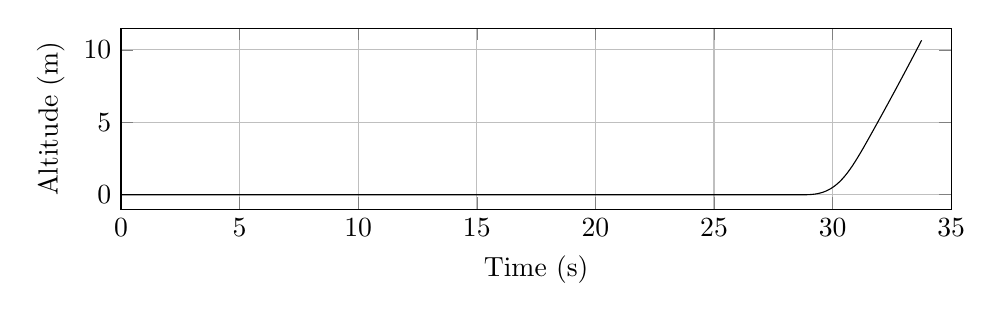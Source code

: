 %Altitude_evolution
\begin{tikzpicture}

\begin{axis}[
width=\textwidth,
height=0.32\textwidth,
scaled ticks=false, tick label style={/pgf/number format/fixed},
xmin=0.0,
xmax=35,
xlabel={Time (s)},
xmajorgrids,
ymin=-1.0,
ymax=11.5,
ylabel={Altitude (m)},
ymajorgrids,
legend style={at={(1.03,0.5)},anchor=west,draw=black,fill=white,legend cell align=left}
]

\addplot [
color=black,
solid
]
table[row sep=crcr]{
10.0E-5	0.0\\
3.866E-4	0.0\\
0.001	0.0\\
0.003	0.0\\
0.006	0.0\\
0.01	0.0\\
0.014	0.0\\
0.02	0.0\\
0.026	0.0\\
0.032	0.0\\
0.038	0.0\\
0.044	0.0\\
0.05	0.0\\
0.056	0.0\\
0.062	0.0\\
0.068	0.0\\
0.074	0.0\\
0.08	0.0\\
0.086	0.0\\
0.092	0.0\\
0.098	0.0\\
0.104	0.0\\
0.11	0.0\\
0.117	0.0\\
0.122	0.0\\
0.128	0.0\\
0.134	0.0\\
0.14	0.0\\
0.146	0.0\\
0.152	0.0\\
0.158	0.0\\
0.164	0.0\\
0.17	0.0\\
0.177	0.0\\
0.183	0.0\\
0.189	0.0\\
0.195	0.0\\
0.201	0.0\\
0.207	0.0\\
0.213	0.0\\
0.219	0.0\\
0.225	0.0\\
0.231	0.0\\
0.237	0.0\\
0.243	0.0\\
0.249	0.0\\
0.256	0.0\\
0.262	0.0\\
0.268	0.0\\
0.274	0.0\\
0.28	0.0\\
0.286	0.0\\
0.292	0.0\\
0.298	0.0\\
0.304	0.0\\
0.31	0.0\\
0.317	0.0\\
0.323	0.0\\
0.329	0.0\\
0.335	0.0\\
0.341	0.0\\
0.347	0.0\\
0.353	0.0\\
0.36	0.0\\
0.366	0.0\\
0.372	0.0\\
0.378	0.0\\
0.384	0.0\\
0.391	0.0\\
0.397	0.0\\
0.403	0.0\\
0.41	0.0\\
0.416	0.0\\
0.422	0.0\\
0.428	0.0\\
0.435	0.0\\
0.441	0.0\\
0.447	0.0\\
0.454	0.0\\
0.46	0.0\\
0.466	0.0\\
0.472	0.0\\
0.479	0.0\\
0.485	0.0\\
0.492	0.0\\
0.498	0.0\\
0.504	0.0\\
0.511	0.0\\
0.517	0.0\\
0.523	0.0\\
0.53	0.0\\
0.536	0.0\\
0.542	0.0\\
0.549	0.0\\
0.555	0.0\\
0.562	0.0\\
0.568	0.0\\
0.574	0.0\\
0.581	0.0\\
0.587	0.0\\
0.594	0.0\\
0.6	0.0\\
0.607	0.0\\
0.613	0.0\\
0.62	0.0\\
0.626	0.0\\
0.633	0.0\\
0.639	0.0\\
0.646	0.0\\
0.652	0.0\\
0.659	0.0\\
0.665	0.0\\
0.672	0.0\\
0.679	0.0\\
0.685	0.0\\
0.692	0.0\\
0.698	0.0\\
0.705	0.0\\
0.712	0.0\\
0.719	0.0\\
0.725	0.0\\
0.732	0.0\\
0.739	0.0\\
0.745	0.0\\
0.752	0.0\\
0.759	0.0\\
0.765	0.0\\
0.772	0.0\\
0.779	0.0\\
0.786	0.0\\
0.793	0.0\\
0.799	0.0\\
0.806	0.0\\
0.813	0.0\\
0.82	0.0\\
0.827	0.0\\
0.834	0.0\\
0.841	0.0\\
0.847	0.0\\
0.854	0.0\\
0.861	0.0\\
0.868	0.0\\
0.875	0.0\\
0.882	0.0\\
0.888	0.0\\
0.895	0.0\\
0.902	0.0\\
0.909	0.0\\
0.916	0.0\\
0.923	0.0\\
0.931	0.0\\
0.938	0.0\\
0.945	0.0\\
0.952	0.0\\
0.959	0.0\\
0.966	0.0\\
0.973	0.0\\
0.98	0.0\\
0.987	0.0\\
0.994	0.0\\
1.001	0.0\\
1.008	0.0\\
1.015	0.0\\
1.023	0.0\\
1.03	0.0\\
1.037	0.0\\
1.044	0.0\\
1.051	0.0\\
1.058	0.0\\
1.066	0.0\\
1.073	0.0\\
1.08	0.0\\
1.088	0.0\\
1.095	0.0\\
1.102	0.0\\
1.11	0.0\\
1.117	0.0\\
1.124	0.0\\
1.131	0.0\\
1.139	0.0\\
1.146	0.0\\
1.153	0.0\\
1.161	0.0\\
1.168	0.0\\
1.176	0.0\\
1.183	0.0\\
1.19	0.0\\
1.198	0.0\\
1.206	0.0\\
1.213	0.0\\
1.221	0.0\\
1.228	0.0\\
1.236	0.0\\
1.243	0.0\\
1.251	0.0\\
1.258	0.0\\
1.266	0.0\\
1.273	0.0\\
1.281	0.0\\
1.288	0.0\\
1.296	0.0\\
1.303	0.0\\
1.311	0.0\\
1.319	0.0\\
1.327	0.0\\
1.334	0.0\\
1.342	0.0\\
1.35	0.0\\
1.357	0.0\\
1.365	0.0\\
1.373	0.0\\
1.38	0.0\\
1.388	0.0\\
1.396	0.0\\
1.404	0.0\\
1.412	0.0\\
1.42	0.0\\
1.427	0.0\\
1.435	0.0\\
1.443	0.0\\
1.451	0.0\\
1.459	0.0\\
1.467	0.0\\
1.475	0.0\\
1.483	0.0\\
1.491	0.0\\
1.499	0.0\\
1.507	0.0\\
1.514	0.0\\
1.522	0.0\\
1.53	0.0\\
1.538	0.0\\
1.546	0.0\\
1.555	0.0\\
1.563	0.0\\
1.571	0.0\\
1.579	0.0\\
1.587	0.0\\
1.595	0.0\\
1.603	0.0\\
1.612	0.0\\
1.62	0.0\\
1.628	0.0\\
1.636	0.0\\
1.644	0.0\\
1.653	0.0\\
1.661	0.0\\
1.669	0.0\\
1.678	0.0\\
1.686	0.0\\
1.694	0.0\\
1.703	0.0\\
1.711	0.0\\
1.719	0.0\\
1.728	0.0\\
1.736	0.0\\
1.745	0.0\\
1.753	0.0\\
1.761	0.0\\
1.77	0.0\\
1.778	0.0\\
1.786	0.0\\
1.795	0.0\\
1.803	0.0\\
1.812	0.0\\
1.82	0.0\\
1.829	0.0\\
1.837	0.0\\
1.846	0.0\\
1.854	0.0\\
1.863	0.0\\
1.871	0.0\\
1.88	0.0\\
1.889	0.0\\
1.897	0.0\\
1.906	0.0\\
1.915	0.0\\
1.923	0.0\\
1.932	0.0\\
1.941	0.0\\
1.949	0.0\\
1.958	0.0\\
1.967	0.0\\
1.975	0.0\\
1.984	0.0\\
1.993	0.0\\
2.002	0.0\\
2.01	0.0\\
2.019	0.0\\
2.028	0.0\\
2.037	0.0\\
2.046	0.0\\
2.054	0.0\\
2.063	0.0\\
2.072	0.0\\
2.081	0.0\\
2.09	0.0\\
2.099	0.0\\
2.108	0.0\\
2.117	0.0\\
2.126	0.0\\
2.135	0.0\\
2.144	0.0\\
2.153	0.0\\
2.162	0.0\\
2.171	0.0\\
2.18	0.0\\
2.189	0.0\\
2.198	0.0\\
2.207	0.0\\
2.216	0.0\\
2.225	0.0\\
2.234	0.0\\
2.243	0.0\\
2.252	0.0\\
2.261	0.0\\
2.27	0.0\\
2.28	0.0\\
2.289	0.0\\
2.298	0.0\\
2.307	0.0\\
2.317	0.0\\
2.326	0.0\\
2.335	0.0\\
2.344	0.0\\
2.354	0.0\\
2.363	0.0\\
2.373	0.0\\
2.382	0.0\\
2.392	0.0\\
2.401	0.0\\
2.41	0.0\\
2.42	0.0\\
2.429	0.0\\
2.438	0.0\\
2.448	0.0\\
2.457	0.0\\
2.467	0.0\\
2.476	0.0\\
2.486	0.0\\
2.496	0.0\\
2.505	0.0\\
2.515	0.0\\
2.524	0.0\\
2.534	0.0\\
2.544	0.0\\
2.553	0.0\\
2.563	0.0\\
2.573	0.0\\
2.583	0.0\\
2.593	0.0\\
2.602	0.0\\
2.612	0.0\\
2.622	0.0\\
2.631	0.0\\
2.641	0.0\\
2.651	0.0\\
2.661	0.0\\
2.67	0.0\\
2.68	0.0\\
2.69	0.0\\
2.7	0.0\\
2.71	0.0\\
2.72	0.0\\
2.73	0.0\\
2.74	0.0\\
2.749	0.0\\
2.759	0.0\\
2.769	0.0\\
2.779	0.0\\
2.789	0.0\\
2.799	0.0\\
2.809	0.0\\
2.819	0.0\\
2.829	0.0\\
2.839	0.0\\
2.849	0.0\\
2.86	0.0\\
2.87	0.0\\
2.88	0.0\\
2.89	0.0\\
2.9	0.0\\
2.911	0.0\\
2.921	0.0\\
2.931	0.0\\
2.941	0.0\\
2.952	0.0\\
2.962	0.0\\
2.972	0.0\\
2.983	0.0\\
2.993	0.0\\
3.004	0.0\\
3.014	0.0\\
3.024	0.0\\
3.035	0.0\\
3.045	0.0\\
3.056	0.0\\
3.066	0.0\\
3.077	0.0\\
3.087	0.0\\
3.098	0.0\\
3.108	0.0\\
3.119	0.0\\
3.129	0.0\\
3.14	0.0\\
3.151	0.0\\
3.161	0.0\\
3.172	0.0\\
3.182	0.0\\
3.193	0.0\\
3.203	0.0\\
3.214	0.0\\
3.224	0.0\\
3.235	0.0\\
3.246	0.0\\
3.256	0.0\\
3.267	0.0\\
3.278	0.0\\
3.288	0.0\\
3.299	0.0\\
3.31	0.0\\
3.32	0.0\\
3.331	0.0\\
3.342	0.0\\
3.353	0.0\\
3.364	0.0\\
3.374	0.0\\
3.385	0.0\\
3.396	0.0\\
3.407	0.0\\
3.418	0.0\\
3.429	0.0\\
3.44	0.0\\
3.451	0.0\\
3.462	0.0\\
3.474	0.0\\
3.485	0.0\\
3.496	0.0\\
3.507	0.0\\
3.518	0.0\\
3.529	0.0\\
3.54	0.0\\
3.551	0.0\\
3.562	0.0\\
3.574	0.0\\
3.585	0.0\\
3.596	0.0\\
3.607	0.0\\
3.618	0.0\\
3.629	0.0\\
3.641	0.0\\
3.652	0.0\\
3.663	0.0\\
3.674	0.0\\
3.686	0.0\\
3.697	0.0\\
3.709	0.0\\
3.72	0.0\\
3.731	0.0\\
3.743	0.0\\
3.754	0.0\\
3.766	0.0\\
3.777	0.0\\
3.788	0.0\\
3.8	0.0\\
3.811	0.0\\
3.823	0.0\\
3.834	0.0\\
3.845	0.0\\
3.857	0.0\\
3.868	0.0\\
3.88	0.0\\
3.892	0.0\\
3.903	0.0\\
3.915	0.0\\
3.926	0.0\\
3.938	0.0\\
3.949	0.0\\
3.961	0.0\\
3.973	0.0\\
3.984	0.0\\
3.996	0.0\\
4.008	0.0\\
4.019	0.0\\
4.031	0.0\\
4.043	0.0\\
4.054	0.0\\
4.066	0.0\\
4.078	0.0\\
4.089	0.0\\
4.101	0.0\\
4.113	0.0\\
4.124	0.0\\
4.136	0.0\\
4.148	0.0\\
4.159	0.0\\
4.171	0.0\\
4.183	0.0\\
4.195	0.0\\
4.206	0.0\\
4.218	0.0\\
4.23	0.0\\
4.242	0.0\\
4.253	0.0\\
4.265	0.0\\
4.277	0.0\\
4.289	0.0\\
4.301	0.0\\
4.313	0.0\\
4.325	0.0\\
4.337	0.0\\
4.349	0.0\\
4.36	0.0\\
4.372	0.0\\
4.384	0.0\\
4.396	0.0\\
4.398	0.0\\
4.404	0.0\\
4.405	0.0\\
4.405	0.0\\
4.406	0.0\\
4.406	0.0\\
4.406	0.0\\
4.406	0.0\\
4.408	0.0\\
4.415	0.0\\
4.425	0.0\\
4.436	0.0\\
4.447	0.0\\
4.458	0.0\\
4.469	0.0\\
4.48	0.0\\
4.491	0.0\\
4.502	0.0\\
4.513	0.0\\
4.524	0.0\\
4.536	0.0\\
4.547	0.0\\
4.558	0.0\\
4.569	0.0\\
4.58	0.0\\
4.591	0.0\\
4.603	0.0\\
4.614	0.0\\
4.625	0.0\\
4.637	0.0\\
4.648	0.0\\
4.659	0.0\\
4.671	0.0\\
4.682	0.0\\
4.693	0.0\\
4.705	0.0\\
4.716	0.0\\
4.728	0.0\\
4.739	0.0\\
4.751	0.0\\
4.762	0.0\\
4.774	0.0\\
4.785	0.0\\
4.797	0.0\\
4.809	0.0\\
4.82	0.0\\
4.832	0.0\\
4.844	0.0\\
4.855	0.0\\
4.867	0.0\\
4.879	0.0\\
4.891	0.0\\
4.902	0.0\\
4.914	0.0\\
4.926	0.0\\
4.937	0.0\\
4.949	0.0\\
4.961	0.0\\
4.973	0.0\\
4.984	0.0\\
4.996	0.0\\
5.008	0.0\\
5.02	0.0\\
5.032	0.0\\
5.044	0.0\\
5.056	0.0\\
5.067	0.0\\
5.079	0.0\\
5.091	0.0\\
5.103	0.0\\
5.115	0.0\\
5.127	0.0\\
5.139	0.0\\
5.15	0.0\\
5.162	0.0\\
5.174	0.0\\
5.186	0.0\\
5.198	0.0\\
5.21	0.0\\
5.222	0.0\\
5.234	0.0\\
5.246	0.0\\
5.258	0.0\\
5.27	0.0\\
5.283	0.0\\
5.295	0.0\\
5.306	0.0\\
5.319	0.0\\
5.331	0.0\\
5.343	0.0\\
5.355	0.0\\
5.367	0.0\\
5.379	0.0\\
5.391	0.0\\
5.403	0.0\\
5.415	0.0\\
5.428	0.0\\
5.439	0.0\\
5.451	0.0\\
5.464	0.0\\
5.476	0.0\\
5.488	0.0\\
5.5	0.0\\
5.512	0.0\\
5.524	0.0\\
5.537	0.0\\
5.549	0.0\\
5.561	0.0\\
5.573	0.0\\
5.585	0.0\\
5.598	0.0\\
5.61	0.0\\
5.622	0.0\\
5.634	0.0\\
5.646	0.0\\
5.658	0.0\\
5.671	0.0\\
5.683	0.0\\
5.695	0.0\\
5.708	0.0\\
5.72	0.0\\
5.732	0.0\\
5.744	0.0\\
5.757	0.0\\
5.769	0.0\\
5.781	0.0\\
5.794	0.0\\
5.806	0.0\\
5.818	0.0\\
5.831	0.0\\
5.843	0.0\\
5.855	0.0\\
5.868	0.0\\
5.88	0.0\\
5.892	0.0\\
5.904	0.0\\
5.917	0.0\\
5.929	0.0\\
5.941	0.0\\
5.954	0.0\\
5.966	0.0\\
5.978	0.0\\
5.991	0.0\\
6.003	0.0\\
6.015	0.0\\
6.028	0.0\\
6.04	0.0\\
6.053	0.0\\
6.065	0.0\\
6.077	0.0\\
6.09	0.0\\
6.102	0.0\\
6.115	0.0\\
6.127	0.0\\
6.139	0.0\\
6.151	0.0\\
6.164	0.0\\
6.176	0.0\\
6.189	0.0\\
6.201	0.0\\
6.214	0.0\\
6.226	0.0\\
6.239	0.0\\
6.251	0.0\\
6.264	0.0\\
6.276	0.0\\
6.289	0.0\\
6.301	0.0\\
6.314	0.0\\
6.326	0.0\\
6.339	0.0\\
6.351	0.0\\
6.364	0.0\\
6.376	0.0\\
6.389	0.0\\
6.401	0.0\\
6.414	0.0\\
6.426	0.0\\
6.439	0.0\\
6.451	0.0\\
6.464	0.0\\
6.476	0.0\\
6.489	0.0\\
6.501	0.0\\
6.514	0.0\\
6.526	0.0\\
6.539	0.0\\
6.552	0.0\\
6.565	0.0\\
6.577	0.0\\
6.59	0.0\\
6.602	0.0\\
6.615	0.0\\
6.628	0.0\\
6.641	0.0\\
6.653	0.0\\
6.666	0.0\\
6.678	0.0\\
6.691	0.0\\
6.704	0.0\\
6.717	0.0\\
6.729	0.0\\
6.742	0.0\\
6.755	0.0\\
6.768	0.0\\
6.78	0.0\\
6.793	0.0\\
6.806	0.0\\
6.819	0.0\\
6.832	0.0\\
6.845	0.0\\
6.857	0.0\\
6.87	0.0\\
6.883	0.0\\
6.896	0.0\\
6.909	0.0\\
6.922	0.0\\
6.935	0.0\\
6.948	0.0\\
6.961	0.0\\
6.974	0.0\\
6.987	0.0\\
7.0	0.0\\
7.014	0.0\\
7.026	0.0\\
7.039	0.0\\
7.053	0.0\\
7.066	0.0\\
7.079	0.0\\
7.092	0.0\\
7.105	0.0\\
7.118	0.0\\
7.131	0.0\\
7.144	0.0\\
7.157	0.0\\
7.17	0.0\\
7.184	0.0\\
7.197	0.0\\
7.21	0.0\\
7.223	0.0\\
7.236	0.0\\
7.25	0.0\\
7.263	0.0\\
7.276	0.0\\
7.29	0.0\\
7.303	0.0\\
7.316	0.0\\
7.33	0.0\\
7.343	0.0\\
7.357	0.0\\
7.37	0.0\\
7.384	0.0\\
7.397	0.0\\
7.411	0.0\\
7.424	0.0\\
7.438	0.0\\
7.451	0.0\\
7.465	0.0\\
7.478	0.0\\
7.492	0.0\\
7.506	0.0\\
7.52	0.0\\
7.533	0.0\\
7.547	0.0\\
7.561	0.0\\
7.575	0.0\\
7.589	0.0\\
7.602	0.0\\
7.616	0.0\\
7.63	0.0\\
7.644	0.0\\
7.658	0.0\\
7.672	0.0\\
7.686	0.0\\
7.7	0.0\\
7.714	0.0\\
7.728	0.0\\
7.742	0.0\\
7.757	0.0\\
7.771	0.0\\
7.785	0.0\\
7.799	0.0\\
7.813	0.0\\
7.828	0.0\\
7.842	0.0\\
7.856	0.0\\
7.871	0.0\\
7.885	0.0\\
7.899	0.0\\
7.914	0.0\\
7.928	0.0\\
7.943	0.0\\
7.957	0.0\\
7.972	0.0\\
7.986	0.0\\
8.001	0.0\\
8.016	0.0\\
8.03	0.0\\
8.045	0.0\\
8.06	0.0\\
8.075	0.0\\
8.09	0.0\\
8.104	0.0\\
8.119	0.0\\
8.134	0.0\\
8.149	0.0\\
8.164	0.0\\
8.179	0.0\\
8.194	0.0\\
8.209	0.0\\
8.224	0.0\\
8.239	0.0\\
8.255	0.0\\
8.27	0.0\\
8.285	0.0\\
8.3	0.0\\
8.316	0.0\\
8.331	0.0\\
8.346	0.0\\
8.361	0.0\\
8.376	0.0\\
8.392	0.0\\
8.407	0.0\\
8.422	0.0\\
8.438	0.0\\
8.453	0.0\\
8.469	0.0\\
8.484	0.0\\
8.5	0.0\\
8.515	0.0\\
8.531	0.0\\
8.546	0.0\\
8.562	0.0\\
8.577	0.0\\
8.592	0.0\\
8.608	0.0\\
8.623	0.0\\
8.639	0.0\\
8.654	0.0\\
8.669	0.0\\
8.685	0.0\\
8.7	0.0\\
8.715	0.0\\
8.731	0.0\\
8.746	0.0\\
8.761	0.0\\
8.777	0.0\\
8.792	0.0\\
8.807	0.0\\
8.822	0.0\\
8.837	0.0\\
8.853	0.0\\
8.868	0.0\\
8.883	0.0\\
8.898	0.0\\
8.913	0.0\\
8.927	0.0\\
8.942	0.0\\
8.957	0.0\\
8.972	0.0\\
8.987	0.0\\
9.001	0.0\\
9.016	0.0\\
9.031	0.0\\
9.045	0.0\\
9.06	0.0\\
9.063	0.0\\
9.063	0.0\\
9.064	0.0\\
9.064	0.0\\
9.065	0.0\\
9.068	0.0\\
9.076	0.0\\
9.088	0.0\\
9.101	0.0\\
9.114	0.0\\
9.127	0.0\\
9.141	0.0\\
9.154	0.0\\
9.167	0.0\\
9.18	0.0\\
9.194	0.0\\
9.207	0.0\\
9.221	0.0\\
9.234	0.0\\
9.248	0.0\\
9.261	0.0\\
9.275	0.0\\
9.289	0.0\\
9.303	0.0\\
9.316	0.0\\
9.33	0.0\\
9.344	0.0\\
9.358	0.0\\
9.372	0.0\\
9.386	0.0\\
9.401	0.0\\
9.415	0.0\\
9.429	0.0\\
9.444	0.0\\
9.458	0.0\\
9.472	0.0\\
9.487	0.0\\
9.501	0.0\\
9.516	0.0\\
9.53	0.0\\
9.545	0.0\\
9.559	0.0\\
9.574	0.0\\
9.589	0.0\\
9.604	0.0\\
9.619	0.0\\
9.634	0.0\\
9.648	0.0\\
9.663	0.0\\
9.678	0.0\\
9.693	0.0\\
9.708	0.0\\
9.723	0.0\\
9.738	0.0\\
9.753	0.0\\
9.768	0.0\\
9.784	0.0\\
9.799	0.0\\
9.814	0.0\\
9.829	0.0\\
9.844	0.0\\
9.859	0.0\\
9.874	0.0\\
9.889	0.0\\
9.904	0.0\\
9.919	0.0\\
9.934	0.0\\
9.949	0.0\\
9.964	0.0\\
9.979	0.0\\
9.994	0.0\\
10.009	0.0\\
10.023	0.0\\
10.038	0.0\\
10.053	0.0\\
10.068	0.0\\
10.083	0.0\\
10.098	0.0\\
10.112	0.0\\
10.127	0.0\\
10.142	0.0\\
10.157	0.0\\
10.171	0.0\\
10.186	0.0\\
10.201	0.0\\
10.215	0.0\\
10.23	0.0\\
10.244	0.0\\
10.259	0.0\\
10.273	0.0\\
10.288	0.0\\
10.303	0.0\\
10.317	0.0\\
10.331	0.0\\
10.346	0.0\\
10.36	0.0\\
10.375	0.0\\
10.389	0.0\\
10.403	0.0\\
10.418	0.0\\
10.432	0.0\\
10.446	0.0\\
10.461	0.0\\
10.475	0.0\\
10.489	0.0\\
10.503	0.0\\
10.517	0.0\\
10.531	0.0\\
10.546	0.0\\
10.56	0.0\\
10.574	0.0\\
10.588	0.0\\
10.602	0.0\\
10.616	0.0\\
10.63	0.0\\
10.644	0.0\\
10.658	0.0\\
10.673	0.0\\
10.687	0.0\\
10.701	0.0\\
10.715	0.0\\
10.729	0.0\\
10.743	0.0\\
10.757	0.0\\
10.771	0.0\\
10.785	0.0\\
10.799	0.0\\
10.813	0.0\\
10.827	0.0\\
10.841	0.0\\
10.854	0.0\\
10.868	0.0\\
10.882	0.0\\
10.896	0.0\\
10.91	0.0\\
10.924	0.0\\
10.938	0.0\\
10.952	0.0\\
10.966	0.0\\
10.98	0.0\\
10.993	0.0\\
11.007	0.0\\
11.021	0.0\\
11.035	0.0\\
11.049	0.0\\
11.063	0.0\\
11.076	0.0\\
11.09	0.0\\
11.104	0.0\\
11.118	0.0\\
11.132	0.0\\
11.146	0.0\\
11.159	0.0\\
11.173	0.0\\
11.187	0.0\\
11.201	0.0\\
11.215	0.0\\
11.229	0.0\\
11.243	0.0\\
11.256	0.0\\
11.27	0.0\\
11.284	0.0\\
11.298	0.0\\
11.312	0.0\\
11.326	0.0\\
11.34	0.0\\
11.354	0.0\\
11.367	0.0\\
11.381	0.0\\
11.395	0.0\\
11.409	0.0\\
11.423	0.0\\
11.437	0.0\\
11.451	0.0\\
11.465	0.0\\
11.479	0.0\\
11.493	0.0\\
11.507	0.0\\
11.521	0.0\\
11.535	0.0\\
11.549	0.0\\
11.563	0.0\\
11.577	0.0\\
11.591	0.0\\
11.605	0.0\\
11.619	0.0\\
11.633	0.0\\
11.647	0.0\\
11.661	0.0\\
11.675	0.0\\
11.689	0.0\\
11.703	0.0\\
11.717	0.0\\
11.731	0.0\\
11.745	0.0\\
11.759	0.0\\
11.774	0.0\\
11.788	0.0\\
11.802	0.0\\
11.816	0.0\\
11.83	0.0\\
11.845	0.0\\
11.859	0.0\\
11.873	0.0\\
11.887	0.0\\
11.902	0.0\\
11.916	0.0\\
11.93	0.0\\
11.945	0.0\\
11.959	0.0\\
11.973	0.0\\
11.987	0.0\\
12.002	0.0\\
12.016	0.0\\
12.031	0.0\\
12.045	0.0\\
12.06	0.0\\
12.074	0.0\\
12.089	0.0\\
12.103	0.0\\
12.118	0.0\\
12.132	0.0\\
12.147	0.0\\
12.161	0.0\\
12.176	0.0\\
12.191	0.0\\
12.205	0.0\\
12.22	0.0\\
12.235	0.0\\
12.249	0.0\\
12.264	0.0\\
12.279	0.0\\
12.294	0.0\\
12.308	0.0\\
12.323	0.0\\
12.338	0.0\\
12.353	0.0\\
12.368	0.0\\
12.383	0.0\\
12.398	0.0\\
12.413	0.0\\
12.428	0.0\\
12.443	0.0\\
12.458	0.0\\
12.473	0.0\\
12.489	0.0\\
12.504	0.0\\
12.519	0.0\\
12.534	0.0\\
12.55	0.0\\
12.565	0.0\\
12.58	0.0\\
12.596	0.0\\
12.611	0.0\\
12.627	0.0\\
12.642	0.0\\
12.658	0.0\\
12.674	0.0\\
12.689	0.0\\
12.705	0.0\\
12.721	0.0\\
12.737	0.0\\
12.752	0.0\\
12.768	0.0\\
12.784	0.0\\
12.8	0.0\\
12.817	0.0\\
12.833	0.0\\
12.849	0.0\\
12.865	0.0\\
12.882	0.0\\
12.898	0.0\\
12.914	0.0\\
12.931	0.0\\
12.948	0.0\\
12.964	0.0\\
12.981	0.0\\
12.998	0.0\\
13.015	0.0\\
13.032	0.0\\
13.049	0.0\\
13.066	0.0\\
13.083	0.0\\
13.1	0.0\\
13.117	0.0\\
13.135	0.0\\
13.152	0.0\\
13.169	0.0\\
13.187	0.0\\
13.205	0.0\\
13.223	0.0\\
13.241	0.0\\
13.259	0.0\\
13.277	0.0\\
13.296	0.0\\
13.314	0.0\\
13.332	0.0\\
13.351	0.0\\
13.369	0.0\\
13.388	0.0\\
13.407	0.0\\
13.425	0.0\\
13.444	0.0\\
13.463	0.0\\
13.482	0.0\\
13.5	0.0\\
13.519	0.0\\
13.538	0.0\\
13.557	0.0\\
13.575	0.0\\
13.594	0.0\\
13.612	0.0\\
13.631	0.0\\
13.649	0.0\\
13.667	0.0\\
13.685	0.0\\
13.703	0.0\\
13.721	0.0\\
13.739	0.0\\
13.757	0.0\\
13.775	0.0\\
13.792	0.0\\
13.81	0.0\\
13.827	0.0\\
13.844	0.0\\
13.861	0.0\\
13.878	0.0\\
13.895	0.0\\
13.912	0.0\\
13.929	0.0\\
13.946	0.0\\
13.962	0.0\\
13.979	0.0\\
13.995	0.0\\
14.012	0.0\\
14.028	0.0\\
14.044	0.0\\
14.06	0.0\\
14.076	0.0\\
14.092	0.0\\
14.108	0.0\\
14.124	0.0\\
14.127	0.0\\
14.129	0.0\\
14.13	0.0\\
14.13	0.0\\
14.13	0.0\\
14.13	0.0\\
14.13	0.0\\
14.131	0.0\\
14.134	0.0\\
14.142	0.0\\
14.156	0.0\\
14.17	0.0\\
14.183	0.0\\
14.197	0.0\\
14.211	0.0\\
14.225	0.0\\
14.24	0.0\\
14.254	0.0\\
14.268	0.0\\
14.282	0.0\\
14.297	0.0\\
14.311	0.0\\
14.326	0.0\\
14.341	0.0\\
14.355	0.0\\
14.37	0.0\\
14.385	0.0\\
14.4	0.0\\
14.415	0.0\\
14.43	0.0\\
14.445	0.0\\
14.461	0.0\\
14.476	0.0\\
14.491	0.0\\
14.507	0.0\\
14.523	0.0\\
14.539	0.0\\
14.555	0.0\\
14.571	0.0\\
14.587	0.0\\
14.603	0.0\\
14.619	0.0\\
14.636	0.0\\
14.652	0.0\\
14.669	0.0\\
14.686	0.0\\
14.703	0.0\\
14.72	0.0\\
14.737	0.0\\
14.754	0.0\\
14.772	0.0\\
14.789	0.0\\
14.807	0.0\\
14.825	0.0\\
14.842	0.0\\
14.86	0.0\\
14.877	0.0\\
14.895	0.0\\
14.913	0.0\\
14.93	0.0\\
14.948	0.0\\
14.965	0.0\\
14.983	0.0\\
15.0	0.0\\
15.018	0.0\\
15.035	0.0\\
15.052	0.0\\
15.069	0.0\\
15.086	0.0\\
15.103	0.0\\
15.12	0.0\\
15.137	0.0\\
15.154	0.0\\
15.17	0.0\\
15.187	0.0\\
15.203	0.0\\
15.22	0.0\\
15.236	0.0\\
15.252	0.0\\
15.268	0.0\\
15.285	0.0\\
15.301	0.0\\
15.317	0.0\\
15.333	0.0\\
15.349	0.0\\
15.364	0.0\\
15.38	0.0\\
15.396	0.0\\
15.412	0.0\\
15.427	0.0\\
15.443	0.0\\
15.458	0.0\\
15.474	0.0\\
15.489	0.0\\
15.505	0.0\\
15.52	0.0\\
15.535	0.0\\
15.551	0.0\\
15.566	0.0\\
15.581	0.0\\
15.596	0.0\\
15.611	0.0\\
15.626	0.0\\
15.642	0.0\\
15.657	0.0\\
15.672	0.0\\
15.687	0.0\\
15.702	0.0\\
15.717	0.0\\
15.732	0.0\\
15.747	0.0\\
15.761	0.0\\
15.776	0.0\\
15.791	0.0\\
15.806	0.0\\
15.821	0.0\\
15.836	0.0\\
15.85	0.0\\
15.865	0.0\\
15.88	0.0\\
15.894	0.0\\
15.909	0.0\\
15.924	0.0\\
15.938	0.0\\
15.953	0.0\\
15.968	0.0\\
15.982	0.0\\
15.997	0.0\\
16.011	0.0\\
16.026	0.0\\
16.041	0.0\\
16.055	0.0\\
16.07	0.0\\
16.084	0.0\\
16.099	0.0\\
16.113	0.0\\
16.128	0.0\\
16.142	0.0\\
16.157	0.0\\
16.171	0.0\\
16.186	0.0\\
16.2	0.0\\
16.215	0.0\\
16.229	0.0\\
16.244	0.0\\
16.258	0.0\\
16.272	0.0\\
16.287	0.0\\
16.301	0.0\\
16.316	0.0\\
16.33	0.0\\
16.345	0.0\\
16.359	0.0\\
16.373	0.0\\
16.388	0.0\\
16.402	0.0\\
16.417	0.0\\
16.431	0.0\\
16.445	0.0\\
16.46	0.0\\
16.474	0.0\\
16.489	0.0\\
16.503	0.0\\
16.517	0.0\\
16.532	0.0\\
16.546	0.0\\
16.561	0.0\\
16.575	0.0\\
16.589	0.0\\
16.604	0.0\\
16.618	0.0\\
16.633	0.0\\
16.647	0.0\\
16.662	0.0\\
16.676	0.0\\
16.69	0.0\\
16.705	0.0\\
16.72	0.0\\
16.734	0.0\\
16.748	0.0\\
16.763	0.0\\
16.777	0.0\\
16.792	0.0\\
16.806	0.0\\
16.821	0.0\\
16.835	0.0\\
16.85	0.0\\
16.864	0.0\\
16.879	0.0\\
16.893	0.0\\
16.908	0.0\\
16.922	0.0\\
16.937	0.0\\
16.952	0.0\\
16.966	0.0\\
16.981	0.0\\
16.995	0.0\\
17.01	0.0\\
17.025	0.0\\
17.039	0.0\\
17.054	0.0\\
17.068	0.0\\
17.083	0.0\\
17.098	0.0\\
17.112	0.0\\
17.127	0.0\\
17.142	0.0\\
17.157	0.0\\
17.171	0.0\\
17.186	0.0\\
17.201	0.0\\
17.216	0.0\\
17.23	0.0\\
17.245	0.0\\
17.26	0.0\\
17.275	0.0\\
17.29	0.0\\
17.305	0.0\\
17.319	0.0\\
17.334	0.0\\
17.349	0.0\\
17.364	0.0\\
17.379	0.0\\
17.394	0.0\\
17.409	0.0\\
17.424	0.0\\
17.439	0.0\\
17.454	0.0\\
17.47	0.0\\
17.485	0.0\\
17.5	0.0\\
17.515	0.0\\
17.53	0.0\\
17.545	0.0\\
17.56	0.0\\
17.576	0.0\\
17.591	0.0\\
17.606	0.0\\
17.621	0.0\\
17.637	0.0\\
17.652	0.0\\
17.668	0.0\\
17.683	0.0\\
17.698	0.0\\
17.714	0.0\\
17.729	0.0\\
17.745	0.0\\
17.761	0.0\\
17.776	0.0\\
17.792	0.0\\
17.807	0.0\\
17.823	0.0\\
17.839	0.0\\
17.854	0.0\\
17.87	0.0\\
17.886	0.0\\
17.902	0.0\\
17.918	0.0\\
17.934	0.0\\
17.95	0.0\\
17.966	0.0\\
17.982	0.0\\
17.998	0.0\\
18.014	0.0\\
18.03	0.0\\
18.046	0.0\\
18.063	0.0\\
18.079	0.0\\
18.095	0.0\\
18.112	0.0\\
18.128	0.0\\
18.144	0.0\\
18.161	0.0\\
18.178	0.0\\
18.194	0.0\\
18.211	0.0\\
18.228	0.0\\
18.244	0.0\\
18.261	0.0\\
18.278	0.0\\
18.295	0.0\\
18.312	0.0\\
18.329	0.0\\
18.346	0.0\\
18.363	0.0\\
18.381	0.0\\
18.398	0.0\\
18.416	0.0\\
18.433	0.0\\
18.451	0.0\\
18.468	0.0\\
18.486	0.0\\
18.504	0.0\\
18.522	0.0\\
18.54	0.0\\
18.558	0.0\\
18.576	0.0\\
18.595	0.0\\
18.613	0.0\\
18.632	0.0\\
18.651	0.0\\
18.669	0.0\\
18.689	0.0\\
18.708	0.0\\
18.727	0.0\\
18.746	0.0\\
18.766	0.0\\
18.786	0.0\\
18.806	0.0\\
18.826	0.0\\
18.846	0.0\\
18.867	0.0\\
18.887	0.0\\
18.908	0.0\\
18.93	0.0\\
18.951	0.0\\
18.973	0.0\\
18.994	0.0\\
19.017	0.0\\
19.039	0.0\\
19.061	0.0\\
19.084	0.0\\
19.106	0.0\\
19.128	0.0\\
19.151	0.0\\
19.173	0.0\\
19.195	0.0\\
19.217	0.0\\
19.238	0.0\\
19.26	0.0\\
19.281	0.0\\
19.301	0.0\\
19.322	0.0\\
19.342	0.0\\
19.362	0.0\\
19.382	0.0\\
19.402	0.0\\
19.421	0.0\\
19.441	0.0\\
19.46	0.0\\
19.479	0.0\\
19.498	0.0\\
19.516	0.0\\
19.535	0.0\\
19.553	0.0\\
19.571	0.0\\
19.589	0.0\\
19.607	0.0\\
19.625	0.0\\
19.643	0.0\\
19.661	0.0\\
19.678	0.0\\
19.696	0.0\\
19.713	0.0\\
19.73	0.0\\
19.747	0.0\\
19.764	0.0\\
19.781	0.0\\
19.798	0.0\\
19.815	0.0\\
19.832	0.0\\
19.848	0.0\\
19.865	0.0\\
19.868	0.0\\
19.87	0.0\\
19.872	0.0\\
19.873	0.0\\
19.874	0.0\\
19.875	0.0\\
19.875	0.0\\
19.876	0.0\\
19.877	0.0\\
19.877	0.0\\
19.878	0.0\\
19.881	0.0\\
19.893	0.0\\
19.909	0.0\\
19.925	0.0\\
19.941	0.0\\
19.958	0.0\\
19.974	0.0\\
19.991	0.0\\
20.007	0.0\\
20.024	0.0\\
20.041	0.0\\
20.058	0.0\\
20.075	0.0\\
20.092	0.0\\
20.109	0.0\\
20.126	0.0\\
20.144	0.0\\
20.161	0.0\\
20.179	0.0\\
20.197	0.0\\
20.215	0.0\\
20.233	0.0\\
20.251	0.0\\
20.269	0.0\\
20.288	0.0\\
20.306	0.0\\
20.325	0.0\\
20.344	0.0\\
20.363	0.0\\
20.382	0.0\\
20.402	0.0\\
20.421	0.0\\
20.441	0.0\\
20.461	0.0\\
20.482	0.0\\
20.502	0.0\\
20.523	0.0\\
20.544	0.0\\
20.565	0.0\\
20.586	0.0\\
20.607	0.0\\
20.629	0.0\\
20.651	0.0\\
20.672	0.0\\
20.694	0.0\\
20.716	0.0\\
20.738	0.0\\
20.759	0.0\\
20.78	0.0\\
20.802	0.0\\
20.823	0.0\\
20.844	0.0\\
20.865	0.0\\
20.885	0.0\\
20.906	0.0\\
20.926	0.0\\
20.946	0.0\\
20.966	0.0\\
20.986	0.0\\
21.006	0.0\\
21.025	0.0\\
21.045	0.0\\
21.064	0.0\\
21.083	0.0\\
21.102	0.0\\
21.121	0.0\\
21.14	0.0\\
21.159	0.0\\
21.178	0.0\\
21.197	0.0\\
21.215	0.0\\
21.234	0.0\\
21.252	0.0\\
21.27	0.0\\
21.289	0.0\\
21.307	0.0\\
21.325	0.0\\
21.343	0.0\\
21.361	0.0\\
21.379	0.0\\
21.396	0.0\\
21.414	0.0\\
21.432	0.0\\
21.45	0.0\\
21.467	0.0\\
21.485	0.0\\
21.503	0.0\\
21.52	0.0\\
21.538	0.0\\
21.555	0.0\\
21.572	0.0\\
21.59	0.0\\
21.607	0.0\\
21.624	0.0\\
21.642	0.0\\
21.659	0.0\\
21.676	0.0\\
21.693	0.0\\
21.71	0.0\\
21.728	0.0\\
21.745	0.0\\
21.762	0.0\\
21.779	0.0\\
21.796	0.0\\
21.813	0.0\\
21.83	0.0\\
21.847	0.0\\
21.864	0.0\\
21.881	0.0\\
21.897	0.0\\
21.914	0.0\\
21.931	0.0\\
21.948	0.0\\
21.965	0.0\\
21.982	0.0\\
21.998	0.0\\
22.015	0.0\\
22.032	0.0\\
22.049	0.0\\
22.065	0.0\\
22.082	0.0\\
22.099	0.0\\
22.115	0.0\\
22.132	0.0\\
22.149	0.0\\
22.165	0.0\\
22.182	0.0\\
22.199	0.0\\
22.215	0.0\\
22.232	0.0\\
22.249	0.0\\
22.265	0.0\\
22.282	0.0\\
22.299	0.0\\
22.315	0.0\\
22.332	0.0\\
22.348	0.0\\
22.365	0.0\\
22.382	0.0\\
22.398	0.0\\
22.415	0.0\\
22.431	0.0\\
22.448	0.0\\
22.464	0.0\\
22.481	0.0\\
22.498	0.0\\
22.514	0.0\\
22.531	0.0\\
22.547	0.0\\
22.564	0.0\\
22.58	0.0\\
22.597	0.0\\
22.613	0.0\\
22.63	0.0\\
22.646	0.0\\
22.663	0.0\\
22.679	0.0\\
22.696	0.0\\
22.713	0.0\\
22.729	0.0\\
22.746	0.0\\
22.762	0.0\\
22.779	0.0\\
22.796	0.0\\
22.812	0.0\\
22.829	0.0\\
22.845	0.0\\
22.862	0.0\\
22.879	0.0\\
22.895	0.0\\
22.912	0.0\\
22.928	0.0\\
22.945	0.0\\
22.962	0.0\\
22.978	0.0\\
22.995	0.0\\
23.011	0.0\\
23.028	0.0\\
23.045	0.0\\
23.062	0.0\\
23.078	0.0\\
23.095	0.0\\
23.112	0.0\\
23.128	0.0\\
23.145	0.0\\
23.162	0.0\\
23.179	0.0\\
23.195	0.0\\
23.212	0.0\\
23.229	0.0\\
23.246	0.0\\
23.263	0.0\\
23.28	0.0\\
23.296	0.0\\
23.313	0.0\\
23.33	0.0\\
23.347	0.0\\
23.364	0.0\\
23.381	0.0\\
23.398	0.0\\
23.415	0.0\\
23.432	0.0\\
23.449	0.0\\
23.466	0.0\\
23.483	0.0\\
23.5	0.0\\
23.517	0.0\\
23.534	0.0\\
23.551	0.0\\
23.568	0.0\\
23.585	0.0\\
23.602	0.0\\
23.62	0.0\\
23.637	0.0\\
23.654	0.0\\
23.671	0.0\\
23.689	0.0\\
23.706	0.0\\
23.723	0.0\\
23.74	0.0\\
23.758	0.0\\
23.775	0.0\\
23.792	0.0\\
23.81	0.0\\
23.827	0.0\\
23.845	0.0\\
23.862	0.0\\
23.88	0.0\\
23.897	0.0\\
23.915	0.0\\
23.932	0.0\\
23.95	0.0\\
23.968	0.0\\
23.985	0.0\\
24.003	0.0\\
24.021	0.0\\
24.039	0.0\\
24.056	0.0\\
24.074	0.0\\
24.092	0.0\\
24.11	0.0\\
24.128	0.0\\
24.146	0.0\\
24.164	0.0\\
24.182	0.0\\
24.2	0.0\\
24.218	0.0\\
24.236	0.0\\
24.254	0.0\\
24.272	0.0\\
24.291	0.0\\
24.309	0.0\\
24.327	0.0\\
24.346	0.0\\
24.364	0.0\\
24.383	0.0\\
24.401	0.0\\
24.42	0.0\\
24.438	0.0\\
24.457	0.0\\
24.476	0.0\\
24.494	0.0\\
24.513	0.0\\
24.532	0.0\\
24.551	0.0\\
24.57	0.0\\
24.589	0.0\\
24.608	0.0\\
24.627	0.0\\
24.646	0.0\\
24.665	0.0\\
24.684	0.0\\
24.704	0.0\\
24.723	0.0\\
24.743	0.0\\
24.762	0.0\\
24.782	0.0\\
24.801	0.0\\
24.821	0.0\\
24.841	0.0\\
24.861	0.0\\
24.881	0.0\\
24.901	0.0\\
24.921	0.0\\
24.941	0.0\\
24.961	0.0\\
24.982	0.0\\
25.002	0.0\\
25.023	0.0\\
25.043	0.0\\
25.064	0.0\\
25.085	0.0\\
25.106	0.0\\
25.127	0.0\\
25.148	0.0\\
25.17	0.0\\
25.191	0.0\\
25.213	0.0\\
25.235	0.0\\
25.257	0.0\\
25.279	0.0\\
25.301	0.0\\
25.324	0.0\\
25.346	0.0\\
25.369	0.0\\
25.392	0.0\\
25.415	0.0\\
25.439	0.0\\
25.463	0.0\\
25.487	0.0\\
25.511	0.0\\
25.536	0.0\\
25.561	0.0\\
25.586	0.0\\
25.612	0.0\\
25.639	0.0\\
25.665	0.0\\
25.693	0.0\\
25.72	0.0\\
25.748	0.0\\
25.777	0.0\\
25.805	0.0\\
25.834	0.0\\
25.862	0.0\\
25.89	0.0\\
25.917	0.0\\
25.937	0.0\\
25.944	0.0\\
25.971	0.0\\
25.997	0.0\\
26.022	0.0\\
26.047	0.0\\
26.072	0.0\\
26.096	0.0\\
26.12	0.0\\
26.144	0.0\\
26.168	0.0\\
26.191	0.0\\
26.214	0.0\\
26.237	0.0\\
26.259	0.0\\
26.281	0.0\\
26.304	0.0\\
26.326	0.0\\
26.347	0.0\\
26.369	0.0\\
26.391	0.0\\
26.412	0.0\\
26.433	0.0\\
26.454	0.0\\
26.475	0.0\\
26.496	0.0\\
26.516	0.0\\
26.537	0.0\\
26.557	0.0\\
26.578	0.0\\
26.598	0.0\\
26.618	0.0\\
26.638	0.0\\
26.658	0.0\\
26.678	0.0\\
26.697	0.0\\
26.701	0.0\\
26.705	0.0\\
26.707	0.0\\
26.709	0.0\\
26.71	0.0\\
26.711	0.0\\
26.712	0.0\\
26.713	0.0\\
26.713	0.0\\
26.715	0.0\\
26.717	0.0\\
26.725	0.0\\
26.746	0.0\\
26.766	0.0\\
26.786	0.0\\
26.807	0.0\\
26.827	0.0\\
26.848	0.0\\
26.868	0.0\\
26.889	0.0\\
26.911	0.0\\
26.932	0.0\\
26.953	0.0\\
26.974	0.0\\
26.996	0.0\\
27.018	0.0\\
27.04	0.0\\
27.062	0.0\\
27.085	0.0\\
27.107	0.0\\
27.13	0.0\\
27.153	0.0\\
27.176	0.0\\
27.2	0.0\\
27.224	0.0\\
27.248	0.0\\
27.272	0.0\\
27.297	0.0\\
27.322	0.0\\
27.347	0.0\\
27.373	0.0\\
27.399	0.0\\
27.425	0.0\\
27.452	0.0\\
27.479	0.0\\
27.507	0.0\\
27.534	0.0\\
27.562	0.0\\
27.589	0.0\\
27.617	0.0\\
27.644	0.0\\
27.671	0.0\\
27.698	0.0\\
27.725	0.0\\
27.751	0.0\\
27.777	0.0\\
27.803	0.0\\
27.828	0.0\\
27.853	0.0\\
27.878	0.0\\
27.903	0.0\\
27.927	0.0\\
27.951	0.0\\
27.975	0.0\\
27.999	0.0\\
28.023	0.0\\
28.046	0.0\\
28.07	0.0\\
28.093	0.0\\
28.116	0.0\\
28.139	0.0\\
28.162	0.0\\
28.185	0.0\\
28.207	0.0\\
28.23	0.0\\
28.252	0.0\\
28.275	0.0\\
28.297	0.0\\
28.319	0.0\\
28.341	0.0\\
28.363	0.0\\
28.385	0.0\\
28.407	0.0\\
28.429	0.0\\
28.451	0.0\\
28.472	0.0\\
28.494	0.0\\
28.515	0.0\\
28.537	0.0\\
28.558	0.0\\
28.58	0.0\\
28.601	0.0\\
28.622	0.0\\
28.643	0.0\\
28.665	0.0\\
28.686	0.0\\
28.707	0.0\\
28.728	0.0\\
28.749	0.0\\
28.753	1.214E-6\\
28.756	4.9E-6\\
28.76	1.107E-5\\
28.764	1.99E-5\\
28.767	3.141E-5\\
28.771	4.463E-5\\
28.775	6.149E-5\\
28.778	8.016E-5\\
28.782	1.027E-4\\
28.786	1.279E-4\\
28.789	1.563E-4\\
28.793	1.875E-4\\
28.797	2.211E-4\\
28.8	2.553E-4\\
28.804	2.961E-4\\
28.807	3.394E-4\\
28.811	3.853E-4\\
28.815	4.358E-4\\
28.819	4.891E-4\\
28.822	5.456E-4\\
28.826	6.054E-4\\
28.829	6.67E-4\\
28.833	7.317E-4\\
28.836	7.954E-4\\
28.84	8.697E-4\\
28.844	9.481E-4\\
28.847	0.001\\
28.851	0.001\\
28.855	0.001\\
28.858	0.001\\
28.862	0.001\\
28.866	0.001\\
28.869	0.002\\
28.872	0.002\\
28.876	0.002\\
28.88	0.002\\
28.883	0.002\\
28.887	0.002\\
28.891	0.002\\
28.895	0.002\\
28.898	0.003\\
28.902	0.003\\
28.906	0.003\\
28.909	0.003\\
28.913	0.003\\
28.917	0.003\\
28.92	0.004\\
28.924	0.004\\
28.928	0.004\\
28.931	0.004\\
28.935	0.004\\
28.938	0.004\\
28.942	0.005\\
28.946	0.005\\
28.95	0.005\\
28.953	0.005\\
28.957	0.006\\
28.961	0.006\\
28.964	0.006\\
28.968	0.006\\
28.972	0.006\\
28.975	0.007\\
28.979	0.007\\
28.983	0.007\\
28.987	0.008\\
28.99	0.008\\
28.994	0.008\\
28.998	0.008\\
29.002	0.009\\
29.005	0.009\\
29.009	0.009\\
29.013	0.01\\
29.017	0.01\\
29.02	0.01\\
29.024	0.011\\
29.028	0.011\\
29.032	0.011\\
29.036	0.012\\
29.039	0.012\\
29.043	0.012\\
29.047	0.013\\
29.051	0.013\\
29.054	0.014\\
29.058	0.014\\
29.062	0.014\\
29.065	0.015\\
29.069	0.015\\
29.073	0.016\\
29.077	0.016\\
29.08	0.017\\
29.084	0.017\\
29.088	0.018\\
29.092	0.018\\
29.096	0.018\\
29.099	0.019\\
29.103	0.019\\
29.107	0.02\\
29.111	0.02\\
29.115	0.021\\
29.118	0.022\\
29.122	0.022\\
29.126	0.023\\
29.13	0.023\\
29.133	0.024\\
29.137	0.024\\
29.141	0.025\\
29.145	0.026\\
29.148	0.026\\
29.152	0.027\\
29.156	0.027\\
29.16	0.028\\
29.164	0.029\\
29.168	0.029\\
29.171	0.03\\
29.175	0.031\\
29.179	0.031\\
29.183	0.032\\
29.187	0.033\\
29.19	0.033\\
29.194	0.034\\
29.198	0.035\\
29.202	0.036\\
29.206	0.036\\
29.209	0.037\\
29.213	0.038\\
29.217	0.039\\
29.221	0.039\\
29.224	0.04\\
29.228	0.041\\
29.232	0.042\\
29.236	0.043\\
29.24	0.044\\
29.244	0.044\\
29.247	0.045\\
29.251	0.046\\
29.255	0.047\\
29.259	0.048\\
29.263	0.049\\
29.267	0.05\\
29.271	0.051\\
29.275	0.052\\
29.279	0.053\\
29.283	0.054\\
29.286	0.055\\
29.29	0.056\\
29.294	0.057\\
29.298	0.058\\
29.302	0.059\\
29.306	0.06\\
29.309	0.061\\
29.313	0.062\\
29.317	0.063\\
29.321	0.064\\
29.325	0.066\\
29.329	0.067\\
29.333	0.068\\
29.337	0.069\\
29.341	0.07\\
29.345	0.071\\
29.349	0.073\\
29.353	0.074\\
29.356	0.075\\
29.36	0.076\\
29.364	0.077\\
29.368	0.079\\
29.372	0.08\\
29.376	0.081\\
29.38	0.083\\
29.384	0.084\\
29.388	0.085\\
29.392	0.087\\
29.396	0.088\\
29.4	0.09\\
29.404	0.091\\
29.408	0.092\\
29.412	0.094\\
29.416	0.095\\
29.42	0.097\\
29.424	0.098\\
29.428	0.1\\
29.432	0.101\\
29.436	0.103\\
29.44	0.104\\
29.444	0.106\\
29.448	0.108\\
29.451	0.109\\
29.456	0.111\\
29.46	0.113\\
29.464	0.114\\
29.468	0.116\\
29.472	0.118\\
29.476	0.119\\
29.48	0.121\\
29.484	0.123\\
29.488	0.125\\
29.492	0.126\\
29.496	0.128\\
29.5	0.13\\
29.504	0.132\\
29.508	0.134\\
29.512	0.135\\
29.516	0.137\\
29.52	0.139\\
29.524	0.141\\
29.528	0.143\\
29.532	0.145\\
29.536	0.147\\
29.54	0.149\\
29.544	0.151\\
29.548	0.153\\
29.552	0.155\\
29.556	0.157\\
29.56	0.159\\
29.564	0.161\\
29.568	0.163\\
29.573	0.166\\
29.577	0.168\\
29.581	0.17\\
29.585	0.172\\
29.589	0.175\\
29.593	0.177\\
29.597	0.179\\
29.601	0.181\\
29.606	0.184\\
29.61	0.186\\
29.614	0.188\\
29.618	0.191\\
29.622	0.193\\
29.626	0.196\\
29.63	0.198\\
29.634	0.201\\
29.639	0.203\\
29.643	0.206\\
29.647	0.208\\
29.651	0.211\\
29.655	0.213\\
29.659	0.216\\
29.664	0.219\\
29.668	0.221\\
29.672	0.224\\
29.676	0.227\\
29.681	0.23\\
29.685	0.232\\
29.689	0.235\\
29.694	0.238\\
29.698	0.241\\
29.702	0.244\\
29.706	0.247\\
29.711	0.25\\
29.715	0.253\\
29.719	0.256\\
29.723	0.259\\
29.728	0.262\\
29.732	0.265\\
29.736	0.268\\
29.74	0.271\\
29.744	0.274\\
29.749	0.277\\
29.753	0.28\\
29.758	0.284\\
29.762	0.287\\
29.766	0.29\\
29.77	0.293\\
29.774	0.297\\
29.779	0.3\\
29.783	0.303\\
29.787	0.307\\
29.791	0.31\\
29.796	0.314\\
29.8	0.317\\
29.805	0.321\\
29.809	0.324\\
29.813	0.328\\
29.818	0.332\\
29.822	0.335\\
29.826	0.339\\
29.831	0.342\\
29.835	0.346\\
29.839	0.35\\
29.844	0.354\\
29.848	0.358\\
29.852	0.361\\
29.857	0.365\\
29.861	0.369\\
29.866	0.373\\
29.87	0.377\\
29.875	0.382\\
29.879	0.386\\
29.884	0.39\\
29.888	0.394\\
29.892	0.398\\
29.897	0.402\\
29.901	0.406\\
29.905	0.41\\
29.91	0.414\\
29.914	0.419\\
29.919	0.423\\
29.923	0.427\\
29.927	0.432\\
29.932	0.436\\
29.936	0.441\\
29.941	0.445\\
29.945	0.45\\
29.95	0.454\\
29.954	0.459\\
29.959	0.464\\
29.963	0.468\\
29.968	0.473\\
29.973	0.478\\
29.977	0.483\\
29.981	0.487\\
29.986	0.492\\
29.99	0.497\\
29.995	0.502\\
30.0	0.507\\
30.004	0.513\\
30.009	0.518\\
30.014	0.523\\
30.018	0.528\\
30.023	0.534\\
30.028	0.539\\
30.032	0.544\\
30.037	0.55\\
30.041	0.555\\
30.046	0.56\\
30.05	0.565\\
30.055	0.571\\
30.06	0.577\\
30.064	0.582\\
30.069	0.588\\
30.074	0.594\\
30.079	0.599\\
30.083	0.605\\
30.088	0.611\\
30.092	0.616\\
30.097	0.622\\
30.102	0.628\\
30.107	0.634\\
30.111	0.64\\
30.116	0.646\\
30.121	0.653\\
30.125	0.659\\
30.13	0.665\\
30.135	0.671\\
30.14	0.677\\
30.144	0.684\\
30.149	0.69\\
30.154	0.697\\
30.158	0.703\\
30.163	0.709\\
30.168	0.716\\
30.173	0.722\\
30.178	0.729\\
30.182	0.736\\
30.187	0.742\\
30.192	0.749\\
30.197	0.756\\
30.202	0.763\\
30.206	0.77\\
30.211	0.777\\
30.216	0.784\\
30.221	0.791\\
30.226	0.798\\
30.23	0.805\\
30.235	0.812\\
30.24	0.819\\
30.245	0.826\\
30.25	0.834\\
30.255	0.841\\
30.26	0.849\\
30.265	0.856\\
30.27	0.864\\
30.275	0.872\\
30.28	0.88\\
30.285	0.887\\
30.29	0.895\\
30.295	0.903\\
30.299	0.911\\
30.304	0.918\\
30.309	0.926\\
30.314	0.934\\
30.319	0.942\\
30.324	0.95\\
30.329	0.958\\
30.334	0.967\\
30.339	0.975\\
30.344	0.983\\
30.349	0.992\\
30.354	1.0\\
30.359	1.009\\
30.364	1.018\\
30.369	1.026\\
30.374	1.035\\
30.379	1.043\\
30.384	1.052\\
30.39	1.061\\
30.395	1.071\\
30.4	1.079\\
30.405	1.088\\
30.41	1.097\\
30.415	1.106\\
30.42	1.115\\
30.425	1.124\\
30.43	1.133\\
30.435	1.142\\
30.44	1.152\\
30.445	1.161\\
30.45	1.17\\
30.455	1.18\\
30.46	1.189\\
30.466	1.199\\
30.471	1.209\\
30.476	1.219\\
30.482	1.229\\
30.487	1.239\\
30.492	1.248\\
30.497	1.259\\
30.5	1.264\\
30.502	1.268\\
30.507	1.278\\
30.512	1.288\\
30.517	1.298\\
30.522	1.308\\
30.527	1.319\\
30.533	1.329\\
30.538	1.34\\
30.543	1.351\\
30.549	1.361\\
30.554	1.372\\
30.559	1.383\\
30.564	1.393\\
30.57	1.404\\
30.574	1.414\\
30.58	1.425\\
30.585	1.437\\
30.591	1.447\\
30.596	1.458\\
30.601	1.47\\
30.606	1.481\\
30.611	1.491\\
30.617	1.503\\
30.622	1.515\\
30.628	1.526\\
30.633	1.537\\
30.638	1.549\\
30.643	1.56\\
30.649	1.572\\
30.654	1.584\\
30.659	1.595\\
30.665	1.607\\
30.67	1.619\\
30.675	1.631\\
30.68	1.642\\
30.686	1.655\\
30.691	1.666\\
30.696	1.678\\
30.702	1.69\\
30.707	1.701\\
30.712	1.714\\
30.717	1.725\\
30.722	1.737\\
30.728	1.75\\
30.733	1.762\\
30.738	1.774\\
30.744	1.787\\
30.749	1.799\\
30.755	1.812\\
30.76	1.825\\
30.765	1.837\\
30.771	1.85\\
30.776	1.862\\
30.781	1.874\\
30.786	1.887\\
30.792	1.9\\
30.797	1.913\\
30.802	1.925\\
30.808	1.938\\
30.813	1.951\\
30.818	1.963\\
30.823	1.976\\
30.829	1.989\\
30.834	2.002\\
30.839	2.015\\
30.845	2.029\\
30.85	2.042\\
30.856	2.055\\
30.861	2.069\\
30.866	2.082\\
30.872	2.096\\
30.877	2.11\\
30.883	2.123\\
30.888	2.137\\
30.894	2.151\\
30.899	2.165\\
30.905	2.179\\
30.91	2.193\\
30.916	2.207\\
30.921	2.22\\
30.927	2.234\\
30.932	2.248\\
30.938	2.262\\
30.943	2.276\\
30.948	2.29\\
30.954	2.304\\
30.959	2.318\\
30.965	2.333\\
30.97	2.346\\
30.976	2.361\\
30.981	2.375\\
30.986	2.389\\
30.992	2.403\\
30.998	2.418\\
31.003	2.433\\
31.009	2.447\\
31.014	2.461\\
31.019	2.476\\
31.025	2.49\\
31.03	2.505\\
31.036	2.519\\
31.041	2.533\\
31.047	2.549\\
31.052	2.563\\
31.058	2.578\\
31.063	2.593\\
31.069	2.607\\
31.074	2.623\\
31.08	2.637\\
31.085	2.652\\
31.091	2.667\\
31.097	2.683\\
31.102	2.699\\
31.108	2.714\\
31.113	2.729\\
31.119	2.744\\
31.124	2.759\\
31.13	2.774\\
31.135	2.789\\
31.141	2.805\\
31.147	2.82\\
31.152	2.835\\
31.158	2.851\\
31.163	2.866\\
31.169	2.882\\
31.175	2.897\\
31.18	2.913\\
31.186	2.928\\
31.191	2.944\\
31.197	2.96\\
31.203	2.975\\
31.208	2.991\\
31.214	3.007\\
31.219	3.022\\
31.225	3.038\\
31.23	3.054\\
31.236	3.069\\
31.242	3.085\\
31.247	3.101\\
31.253	3.117\\
31.258	3.132\\
31.264	3.149\\
31.27	3.165\\
31.275	3.181\\
31.281	3.196\\
31.287	3.213\\
31.292	3.229\\
31.298	3.245\\
31.304	3.261\\
31.309	3.278\\
31.315	3.293\\
31.321	3.31\\
31.326	3.326\\
31.332	3.342\\
31.337	3.358\\
31.343	3.374\\
31.349	3.391\\
31.354	3.407\\
31.36	3.423\\
31.365	3.439\\
31.371	3.455\\
31.377	3.471\\
31.382	3.488\\
31.388	3.505\\
31.394	3.521\\
31.4	3.537\\
31.405	3.553\\
31.411	3.57\\
31.416	3.586\\
31.422	3.603\\
31.428	3.619\\
31.434	3.636\\
31.439	3.653\\
31.445	3.669\\
31.451	3.686\\
31.456	3.703\\
31.462	3.719\\
31.468	3.736\\
31.474	3.753\\
31.479	3.769\\
31.485	3.786\\
31.491	3.802\\
31.496	3.819\\
31.502	3.835\\
31.508	3.852\\
31.513	3.868\\
31.519	3.885\\
31.525	3.901\\
31.53	3.918\\
31.536	3.935\\
31.542	3.952\\
31.549	3.971\\
31.559	4.003\\
31.571	4.037\\
31.585	4.077\\
31.603	4.131\\
31.624	4.192\\
31.643	4.249\\
31.662	4.304\\
31.681	4.359\\
31.7	4.416\\
31.721	4.476\\
31.738	4.527\\
31.755	4.577\\
31.774	4.633\\
31.794	4.693\\
31.815	4.754\\
31.834	4.811\\
31.855	4.873\\
31.877	4.938\\
31.897	4.998\\
31.918	5.059\\
31.939	5.12\\
31.96	5.184\\
31.98	5.242\\
31.999	5.3\\
32.021	5.363\\
32.042	5.426\\
32.064	5.493\\
32.085	5.554\\
32.103	5.61\\
32.124	5.673\\
32.145	5.733\\
32.166	5.795\\
32.185	5.853\\
32.205	5.914\\
32.226	5.975\\
32.246	6.035\\
32.267	6.1\\
32.289	6.165\\
32.312	6.234\\
32.334	6.3\\
32.356	6.366\\
32.377	6.431\\
32.398	6.492\\
32.418	6.554\\
32.44	6.619\\
32.461	6.684\\
32.483	6.751\\
32.504	6.813\\
32.525	6.878\\
32.549	6.95\\
32.571	7.015\\
32.593	7.081\\
32.613	7.144\\
32.635	7.21\\
32.657	7.276\\
32.678	7.341\\
32.701	7.412\\
32.723	7.478\\
32.745	7.546\\
32.766	7.61\\
32.788	7.677\\
32.81	7.743\\
32.832	7.811\\
32.855	7.882\\
32.878	7.953\\
32.9	8.02\\
32.922	8.087\\
32.944	8.154\\
32.966	8.221\\
32.987	8.288\\
33.01	8.357\\
33.032	8.426\\
33.056	8.499\\
33.08	8.572\\
33.102	8.642\\
33.125	8.713\\
33.148	8.783\\
33.171	8.853\\
33.192	8.921\\
33.216	8.993\\
33.239	9.065\\
33.263	9.138\\
33.285	9.209\\
33.309	9.282\\
33.331	9.351\\
33.354	9.422\\
33.376	9.492\\
33.398	9.561\\
33.422	9.634\\
33.446	9.71\\
33.471	9.786\\
33.492	9.853\\
33.516	9.93\\
33.538	9.996\\
33.559	10.062\\
33.582	10.135\\
33.604	10.204\\
33.63	10.285\\
33.654	10.362\\
33.679	10.439\\
33.704	10.519\\
33.728	10.594\\
33.751	10.668\\
};
\end{axis}
\end{tikzpicture}%
